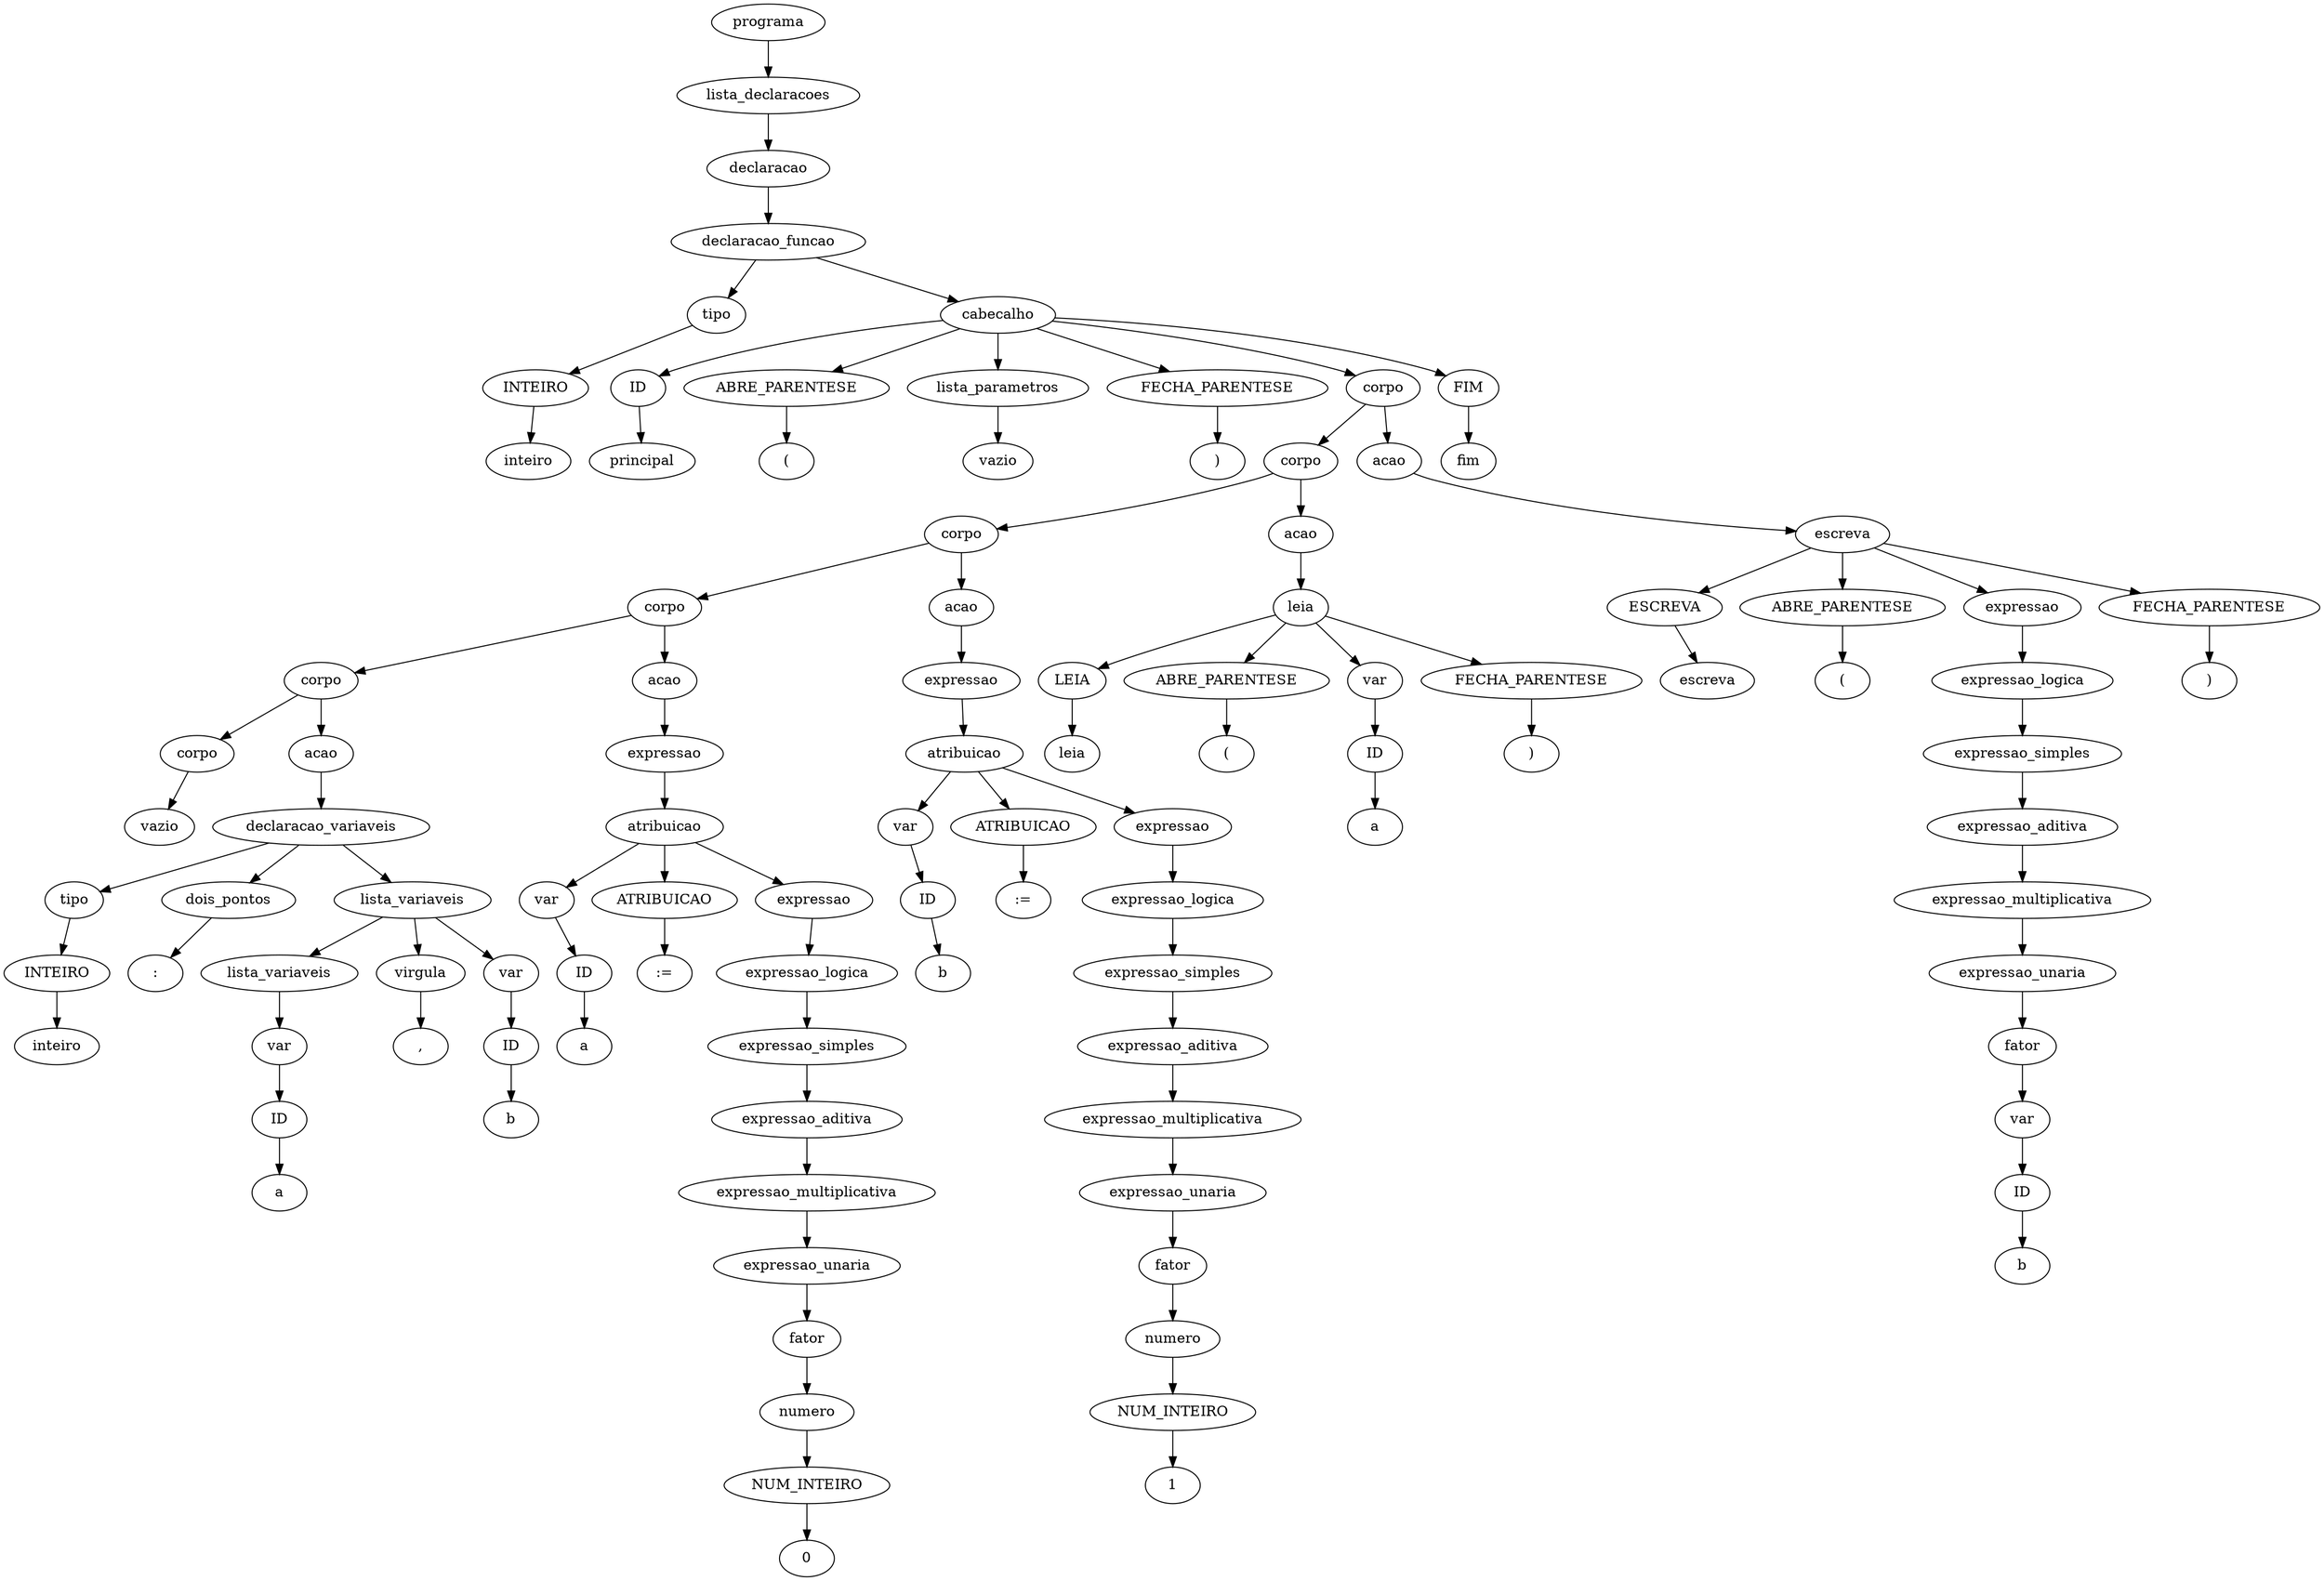 digraph tree {
    "0x7feda0caeb20" [label="programa"];
    "0x7feda0a3edf0" [label="lista_declaracoes"];
    "0x7feda0c7af10" [label="declaracao"];
    "0x7feda0cae0d0" [label="declaracao_funcao"];
    "0x7feda0a3e2b0" [label="tipo"];
    "0x7feda0a3e400" [label="INTEIRO"];
    "0x7feda0a3e490" [label="inteiro"];
    "0x7feda09902b0" [label="cabecalho"];
    "0x7feda0990760" [label="ID"];
    "0x7feda0990790" [label="principal"];
    "0x7feda0990580" [label="ABRE_PARENTESE"];
    "0x7feda0990190" [label="("];
    "0x7feda0a3e3d0" [label="lista_parametros"];
    "0x7feda0cae3d0" [label="vazio"];
    "0x7feda09901c0" [label="FECHA_PARENTESE"];
    "0x7feda09907c0" [label=")"];
    "0x7feda0990520" [label="corpo"];
    "0x7feda0a3ebe0" [label="corpo"];
    "0x7feda09900d0" [label="corpo"];
    "0x7feda0a3ed00" [label="corpo"];
    "0x7feda0a3e9d0" [label="corpo"];
    "0x7feda0a3e580" [label="corpo"];
    "0x7feda0a3e250" [label="vazio"];
    "0x7feda0a3e430" [label="acao"];
    "0x7feda0a3e7c0" [label="declaracao_variaveis"];
    "0x7feda0a3e3a0" [label="tipo"];
    "0x7feda0a3e340" [label="INTEIRO"];
    "0x7feda0a3e640" [label="inteiro"];
    "0x7feda0a3e7f0" [label="dois_pontos"];
    "0x7feda0a3e700" [label=":"];
    "0x7feda0a3e820" [label="lista_variaveis"];
    "0x7feda0a3e6a0" [label="lista_variaveis"];
    "0x7feda0a3e2e0" [label="var"];
    "0x7feda0a3e370" [label="ID"];
    "0x7feda0a3e790" [label="a"];
    "0x7feda0a3e850" [label="virgula"];
    "0x7feda0a3e9a0" [label=","];
    "0x7feda0a3e670" [label="var"];
    "0x7feda0a3e760" [label="ID"];
    "0x7feda0a3e910" [label="b"];
    "0x7feda0a3ec10" [label="acao"];
    "0x7feda0a3ea00" [label="expressao"];
    "0x7feda0a3ebb0" [label="atribuicao"];
    "0x7feda0a3e4c0" [label="var"];
    "0x7feda0a3e310" [label="ID"];
    "0x7feda0a3e730" [label="a"];
    "0x7feda0a3ec40" [label="ATRIBUICAO"];
    "0x7feda0a3ecd0" [label=":="];
    "0x7feda0a3eb80" [label="expressao"];
    "0x7feda0a3eb50" [label="expressao_logica"];
    "0x7feda0a3ea90" [label="expressao_simples"];
    "0x7feda0a3ea30" [label="expressao_aditiva"];
    "0x7feda0a3eb20" [label="expressao_multiplicativa"];
    "0x7feda0a3e6d0" [label="expressao_unaria"];
    "0x7feda0a3e8b0" [label="fator"];
    "0x7feda0a3e8e0" [label="numero"];
    "0x7feda0a3e880" [label="NUM_INTEIRO"];
    "0x7feda0a3eaf0" [label="0"];
    "0x7feda0a3efa0" [label="acao"];
    "0x7feda0a3ed30" [label="expressao"];
    "0x7feda0a3ef40" [label="atribuicao"];
    "0x7feda0a3e610" [label="var"];
    "0x7feda0a3e5b0" [label="ID"];
    "0x7feda0a3e970" [label="b"];
    "0x7feda0a3efd0" [label="ATRIBUICAO"];
    "0x7feda09900a0" [label=":="];
    "0x7feda0a3ef10" [label="expressao"];
    "0x7feda0a3eee0" [label="expressao_logica"];
    "0x7feda0a3ee20" [label="expressao_simples"];
    "0x7feda0a3edc0" [label="expressao_aditiva"];
    "0x7feda0a3eeb0" [label="expressao_multiplicativa"];
    "0x7feda0a3e5e0" [label="expressao_unaria"];
    "0x7feda0a3ed90" [label="fator"];
    "0x7feda0a3eac0" [label="numero"];
    "0x7feda0a3ea60" [label="NUM_INTEIRO"];
    "0x7feda0a3ee80" [label="1"];
    "0x7feda0a3ee50" [label="acao"];
    "0x7feda0990130" [label="leia"];
    "0x7feda0990160" [label="LEIA"];
    "0x7feda09902e0" [label="leia"];
    "0x7feda0990310" [label="ABRE_PARENTESE"];
    "0x7feda0990340" [label="("];
    "0x7feda0a3eca0" [label="var"];
    "0x7feda0a3e940" [label="ID"];
    "0x7feda0a3ed60" [label="a"];
    "0x7feda0990370" [label="FECHA_PARENTESE"];
    "0x7feda09903a0" [label=")"];
    "0x7feda0990640" [label="acao"];
    "0x7feda09904c0" [label="escreva"];
    "0x7feda0990550" [label="ESCREVA"];
    "0x7feda0990670" [label="escreva"];
    "0x7feda09906a0" [label="ABRE_PARENTESE"];
    "0x7feda09906d0" [label="("];
    "0x7feda0990490" [label="expressao"];
    "0x7feda0990460" [label="expressao_logica"];
    "0x7feda0990430" [label="expressao_simples"];
    "0x7feda09901f0" [label="expressao_aditiva"];
    "0x7feda0990400" [label="expressao_multiplicativa"];
    "0x7feda0990250" [label="expressao_unaria"];
    "0x7feda0990100" [label="fator"];
    "0x7feda0a3ec70" [label="var"];
    "0x7feda0a3ef70" [label="ID"];
    "0x7feda09903d0" [label="b"];
    "0x7feda0990700" [label="FECHA_PARENTESE"];
    "0x7feda0990730" [label=")"];
    "0x7feda09907f0" [label="FIM"];
    "0x7feda0990820" [label="fim"];
    "0x7feda0caeb20" -> "0x7feda0a3edf0";
    "0x7feda0a3edf0" -> "0x7feda0c7af10";
    "0x7feda0c7af10" -> "0x7feda0cae0d0";
    "0x7feda0cae0d0" -> "0x7feda0a3e2b0";
    "0x7feda0cae0d0" -> "0x7feda09902b0";
    "0x7feda0a3e2b0" -> "0x7feda0a3e400";
    "0x7feda0a3e400" -> "0x7feda0a3e490";
    "0x7feda09902b0" -> "0x7feda0990760";
    "0x7feda09902b0" -> "0x7feda0990580";
    "0x7feda09902b0" -> "0x7feda0a3e3d0";
    "0x7feda09902b0" -> "0x7feda09901c0";
    "0x7feda09902b0" -> "0x7feda0990520";
    "0x7feda09902b0" -> "0x7feda09907f0";
    "0x7feda0990760" -> "0x7feda0990790";
    "0x7feda0990580" -> "0x7feda0990190";
    "0x7feda0a3e3d0" -> "0x7feda0cae3d0";
    "0x7feda09901c0" -> "0x7feda09907c0";
    "0x7feda0990520" -> "0x7feda0a3ebe0";
    "0x7feda0990520" -> "0x7feda0990640";
    "0x7feda0a3ebe0" -> "0x7feda09900d0";
    "0x7feda0a3ebe0" -> "0x7feda0a3ee50";
    "0x7feda09900d0" -> "0x7feda0a3ed00";
    "0x7feda09900d0" -> "0x7feda0a3efa0";
    "0x7feda0a3ed00" -> "0x7feda0a3e9d0";
    "0x7feda0a3ed00" -> "0x7feda0a3ec10";
    "0x7feda0a3e9d0" -> "0x7feda0a3e580";
    "0x7feda0a3e9d0" -> "0x7feda0a3e430";
    "0x7feda0a3e580" -> "0x7feda0a3e250";
    "0x7feda0a3e430" -> "0x7feda0a3e7c0";
    "0x7feda0a3e7c0" -> "0x7feda0a3e3a0";
    "0x7feda0a3e7c0" -> "0x7feda0a3e7f0";
    "0x7feda0a3e7c0" -> "0x7feda0a3e820";
    "0x7feda0a3e3a0" -> "0x7feda0a3e340";
    "0x7feda0a3e340" -> "0x7feda0a3e640";
    "0x7feda0a3e7f0" -> "0x7feda0a3e700";
    "0x7feda0a3e820" -> "0x7feda0a3e6a0";
    "0x7feda0a3e820" -> "0x7feda0a3e850";
    "0x7feda0a3e820" -> "0x7feda0a3e670";
    "0x7feda0a3e6a0" -> "0x7feda0a3e2e0";
    "0x7feda0a3e2e0" -> "0x7feda0a3e370";
    "0x7feda0a3e370" -> "0x7feda0a3e790";
    "0x7feda0a3e850" -> "0x7feda0a3e9a0";
    "0x7feda0a3e670" -> "0x7feda0a3e760";
    "0x7feda0a3e760" -> "0x7feda0a3e910";
    "0x7feda0a3ec10" -> "0x7feda0a3ea00";
    "0x7feda0a3ea00" -> "0x7feda0a3ebb0";
    "0x7feda0a3ebb0" -> "0x7feda0a3e4c0";
    "0x7feda0a3ebb0" -> "0x7feda0a3ec40";
    "0x7feda0a3ebb0" -> "0x7feda0a3eb80";
    "0x7feda0a3e4c0" -> "0x7feda0a3e310";
    "0x7feda0a3e310" -> "0x7feda0a3e730";
    "0x7feda0a3ec40" -> "0x7feda0a3ecd0";
    "0x7feda0a3eb80" -> "0x7feda0a3eb50";
    "0x7feda0a3eb50" -> "0x7feda0a3ea90";
    "0x7feda0a3ea90" -> "0x7feda0a3ea30";
    "0x7feda0a3ea30" -> "0x7feda0a3eb20";
    "0x7feda0a3eb20" -> "0x7feda0a3e6d0";
    "0x7feda0a3e6d0" -> "0x7feda0a3e8b0";
    "0x7feda0a3e8b0" -> "0x7feda0a3e8e0";
    "0x7feda0a3e8e0" -> "0x7feda0a3e880";
    "0x7feda0a3e880" -> "0x7feda0a3eaf0";
    "0x7feda0a3efa0" -> "0x7feda0a3ed30";
    "0x7feda0a3ed30" -> "0x7feda0a3ef40";
    "0x7feda0a3ef40" -> "0x7feda0a3e610";
    "0x7feda0a3ef40" -> "0x7feda0a3efd0";
    "0x7feda0a3ef40" -> "0x7feda0a3ef10";
    "0x7feda0a3e610" -> "0x7feda0a3e5b0";
    "0x7feda0a3e5b0" -> "0x7feda0a3e970";
    "0x7feda0a3efd0" -> "0x7feda09900a0";
    "0x7feda0a3ef10" -> "0x7feda0a3eee0";
    "0x7feda0a3eee0" -> "0x7feda0a3ee20";
    "0x7feda0a3ee20" -> "0x7feda0a3edc0";
    "0x7feda0a3edc0" -> "0x7feda0a3eeb0";
    "0x7feda0a3eeb0" -> "0x7feda0a3e5e0";
    "0x7feda0a3e5e0" -> "0x7feda0a3ed90";
    "0x7feda0a3ed90" -> "0x7feda0a3eac0";
    "0x7feda0a3eac0" -> "0x7feda0a3ea60";
    "0x7feda0a3ea60" -> "0x7feda0a3ee80";
    "0x7feda0a3ee50" -> "0x7feda0990130";
    "0x7feda0990130" -> "0x7feda0990160";
    "0x7feda0990130" -> "0x7feda0990310";
    "0x7feda0990130" -> "0x7feda0a3eca0";
    "0x7feda0990130" -> "0x7feda0990370";
    "0x7feda0990160" -> "0x7feda09902e0";
    "0x7feda0990310" -> "0x7feda0990340";
    "0x7feda0a3eca0" -> "0x7feda0a3e940";
    "0x7feda0a3e940" -> "0x7feda0a3ed60";
    "0x7feda0990370" -> "0x7feda09903a0";
    "0x7feda0990640" -> "0x7feda09904c0";
    "0x7feda09904c0" -> "0x7feda0990550";
    "0x7feda09904c0" -> "0x7feda09906a0";
    "0x7feda09904c0" -> "0x7feda0990490";
    "0x7feda09904c0" -> "0x7feda0990700";
    "0x7feda0990550" -> "0x7feda0990670";
    "0x7feda09906a0" -> "0x7feda09906d0";
    "0x7feda0990490" -> "0x7feda0990460";
    "0x7feda0990460" -> "0x7feda0990430";
    "0x7feda0990430" -> "0x7feda09901f0";
    "0x7feda09901f0" -> "0x7feda0990400";
    "0x7feda0990400" -> "0x7feda0990250";
    "0x7feda0990250" -> "0x7feda0990100";
    "0x7feda0990100" -> "0x7feda0a3ec70";
    "0x7feda0a3ec70" -> "0x7feda0a3ef70";
    "0x7feda0a3ef70" -> "0x7feda09903d0";
    "0x7feda0990700" -> "0x7feda0990730";
    "0x7feda09907f0" -> "0x7feda0990820";
}
